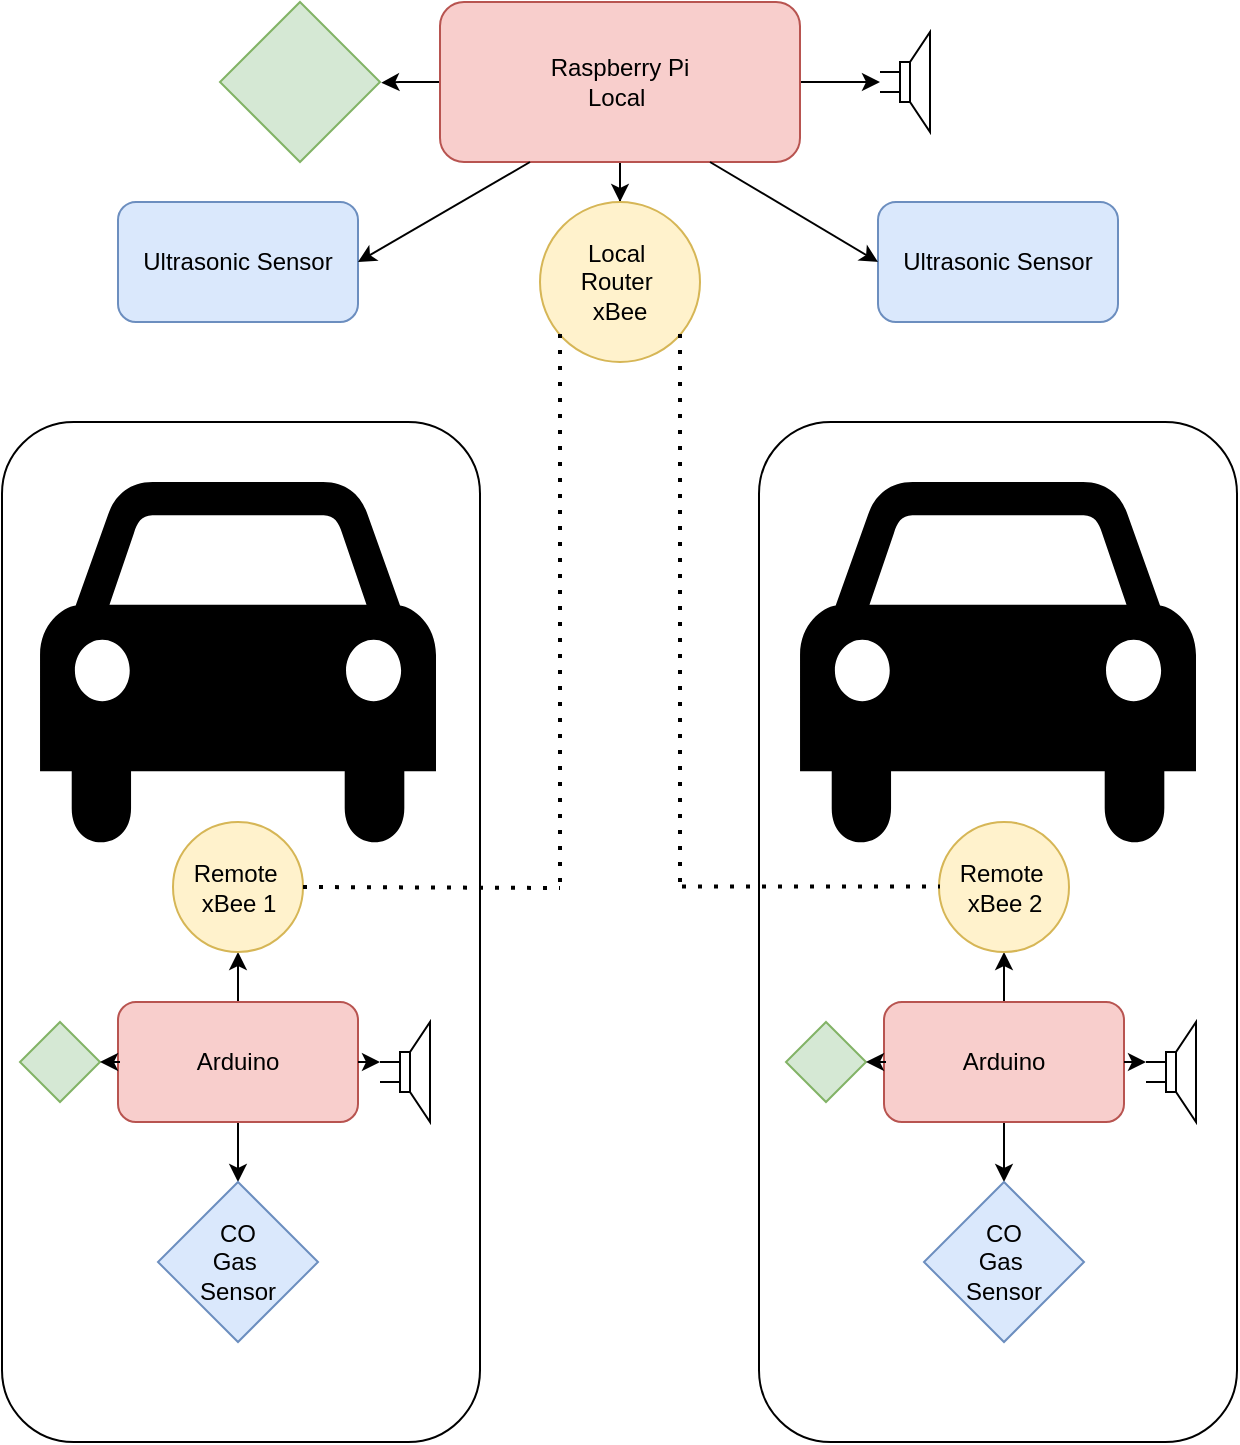 <mxfile version="21.0.6" type="device"><diagram name="Page-1" id="kDAYSi7MKwbog79OtlCC"><mxGraphModel dx="1296" dy="723" grid="1" gridSize="10" guides="1" tooltips="1" connect="1" arrows="1" fold="1" page="1" pageScale="1" pageWidth="850" pageHeight="1100" math="0" shadow="0"><root><mxCell id="0"/><mxCell id="1" parent="0"/><mxCell id="jZYqcSu5J6jHnKywaMd5-23" value="" style="rounded=1;whiteSpace=wrap;html=1;" vertex="1" parent="1"><mxGeometry x="459.5" y="450" width="239" height="510" as="geometry"/></mxCell><mxCell id="jZYqcSu5J6jHnKywaMd5-22" value="" style="rounded=1;whiteSpace=wrap;html=1;" vertex="1" parent="1"><mxGeometry x="81" y="450" width="239" height="510" as="geometry"/></mxCell><mxCell id="jZYqcSu5J6jHnKywaMd5-20" value="" style="shape=image;html=1;verticalAlign=top;verticalLabelPosition=bottom;labelBackgroundColor=#ffffff;imageAspect=0;aspect=fixed;image=https://cdn2.iconfinder.com/data/icons/essential-web-2/50/signal-wave-distribute-share-sound-128.png;rotation=90;" vertex="1" parent="1"><mxGeometry x="550" y="370" width="58" height="58" as="geometry"/></mxCell><mxCell id="jZYqcSu5J6jHnKywaMd5-19" value="" style="shape=image;html=1;verticalAlign=top;verticalLabelPosition=bottom;labelBackgroundColor=#ffffff;imageAspect=0;aspect=fixed;image=https://cdn2.iconfinder.com/data/icons/essential-web-2/50/signal-wave-distribute-share-sound-128.png;rotation=90;" vertex="1" parent="1"><mxGeometry x="170" y="370" width="58" height="58" as="geometry"/></mxCell><mxCell id="jZYqcSu5J6jHnKywaMd5-11" value="" style="rhombus;whiteSpace=wrap;html=1;fillColor=#d5e8d4;strokeColor=#82b366;" vertex="1" parent="1"><mxGeometry x="190" y="240" width="80" height="80" as="geometry"/></mxCell><mxCell id="jZYqcSu5J6jHnKywaMd5-1" value="" style="shape=mxgraph.signs.transportation.car_4;html=1;pointerEvents=1;fillColor=#000000;strokeColor=none;verticalLabelPosition=bottom;verticalAlign=top;align=center;" vertex="1" parent="1"><mxGeometry x="100" y="480" width="198" height="186" as="geometry"/></mxCell><mxCell id="jZYqcSu5J6jHnKywaMd5-2" value="" style="shape=mxgraph.signs.transportation.car_4;html=1;pointerEvents=1;fillColor=#000000;strokeColor=none;verticalLabelPosition=bottom;verticalAlign=top;align=center;" vertex="1" parent="1"><mxGeometry x="480" y="480" width="198" height="186" as="geometry"/></mxCell><mxCell id="jZYqcSu5J6jHnKywaMd5-5" value="" style="edgeStyle=orthogonalEdgeStyle;rounded=0;orthogonalLoop=1;jettySize=auto;html=1;" edge="1" parent="1" source="jZYqcSu5J6jHnKywaMd5-3" target="jZYqcSu5J6jHnKywaMd5-4"><mxGeometry relative="1" as="geometry"/></mxCell><mxCell id="jZYqcSu5J6jHnKywaMd5-12" value="" style="edgeStyle=orthogonalEdgeStyle;rounded=0;orthogonalLoop=1;jettySize=auto;html=1;entryX=1.008;entryY=0.504;entryDx=0;entryDy=0;entryPerimeter=0;" edge="1" parent="1" source="jZYqcSu5J6jHnKywaMd5-3" target="jZYqcSu5J6jHnKywaMd5-11"><mxGeometry relative="1" as="geometry"><mxPoint x="280" y="280" as="targetPoint"/></mxGeometry></mxCell><mxCell id="jZYqcSu5J6jHnKywaMd5-13" value="" style="edgeStyle=orthogonalEdgeStyle;rounded=0;orthogonalLoop=1;jettySize=auto;html=1;" edge="1" parent="1" source="jZYqcSu5J6jHnKywaMd5-3" target="jZYqcSu5J6jHnKywaMd5-6"><mxGeometry relative="1" as="geometry"/></mxCell><mxCell id="jZYqcSu5J6jHnKywaMd5-3" value="Raspberry Pi&lt;br&gt;Local&amp;nbsp;" style="rounded=1;whiteSpace=wrap;html=1;fillColor=#f8cecc;strokeColor=#b85450;" vertex="1" parent="1"><mxGeometry x="300" y="240" width="180" height="80" as="geometry"/></mxCell><mxCell id="jZYqcSu5J6jHnKywaMd5-4" value="Local&amp;nbsp;&lt;br&gt;Router&amp;nbsp;&lt;br&gt;xBee" style="ellipse;whiteSpace=wrap;html=1;aspect=fixed;fillColor=#fff2cc;strokeColor=#d6b656;" vertex="1" parent="1"><mxGeometry x="350" y="340" width="80" height="80" as="geometry"/></mxCell><mxCell id="jZYqcSu5J6jHnKywaMd5-6" value="" style="pointerEvents=1;verticalLabelPosition=bottom;shadow=0;dashed=0;align=center;html=1;verticalAlign=top;shape=mxgraph.electrical.electro-mechanical.loudspeaker;" vertex="1" parent="1"><mxGeometry x="520" y="255" width="25" height="50" as="geometry"/></mxCell><mxCell id="jZYqcSu5J6jHnKywaMd5-9" value="" style="shape=image;html=1;verticalAlign=top;verticalLabelPosition=bottom;labelBackgroundColor=#ffffff;imageAspect=0;aspect=fixed;image=https://cdn2.iconfinder.com/data/icons/electronic-13/480/6-electronic-led-icon-2-128.png" vertex="1" parent="1"><mxGeometry x="201" y="251" width="58" height="58" as="geometry"/></mxCell><mxCell id="jZYqcSu5J6jHnKywaMd5-15" value="Ultrasonic Sensor" style="rounded=1;whiteSpace=wrap;html=1;fillColor=#dae8fc;strokeColor=#6c8ebf;" vertex="1" parent="1"><mxGeometry x="139" y="340" width="120" height="60" as="geometry"/></mxCell><mxCell id="jZYqcSu5J6jHnKywaMd5-16" value="Ultrasonic Sensor" style="rounded=1;whiteSpace=wrap;html=1;fillColor=#dae8fc;strokeColor=#6c8ebf;" vertex="1" parent="1"><mxGeometry x="519" y="340" width="120" height="60" as="geometry"/></mxCell><mxCell id="jZYqcSu5J6jHnKywaMd5-17" value="" style="endArrow=classic;html=1;rounded=0;exitX=0.25;exitY=1;exitDx=0;exitDy=0;entryX=1;entryY=0.5;entryDx=0;entryDy=0;" edge="1" parent="1" source="jZYqcSu5J6jHnKywaMd5-3" target="jZYqcSu5J6jHnKywaMd5-15"><mxGeometry width="50" height="50" relative="1" as="geometry"><mxPoint x="380" y="570" as="sourcePoint"/><mxPoint x="430" y="520" as="targetPoint"/></mxGeometry></mxCell><mxCell id="jZYqcSu5J6jHnKywaMd5-18" value="" style="endArrow=classic;html=1;rounded=0;exitX=0.75;exitY=1;exitDx=0;exitDy=0;entryX=0;entryY=0.5;entryDx=0;entryDy=0;" edge="1" parent="1" source="jZYqcSu5J6jHnKywaMd5-3" target="jZYqcSu5J6jHnKywaMd5-16"><mxGeometry width="50" height="50" relative="1" as="geometry"><mxPoint x="355" y="330" as="sourcePoint"/><mxPoint x="289" y="361" as="targetPoint"/></mxGeometry></mxCell><mxCell id="jZYqcSu5J6jHnKywaMd5-26" value="" style="edgeStyle=orthogonalEdgeStyle;rounded=0;orthogonalLoop=1;jettySize=auto;html=1;" edge="1" parent="1" source="jZYqcSu5J6jHnKywaMd5-24" target="jZYqcSu5J6jHnKywaMd5-25"><mxGeometry relative="1" as="geometry"/></mxCell><mxCell id="jZYqcSu5J6jHnKywaMd5-35" value="" style="edgeStyle=orthogonalEdgeStyle;rounded=0;orthogonalLoop=1;jettySize=auto;html=1;" edge="1" parent="1" source="jZYqcSu5J6jHnKywaMd5-24" target="jZYqcSu5J6jHnKywaMd5-34"><mxGeometry relative="1" as="geometry"/></mxCell><mxCell id="jZYqcSu5J6jHnKywaMd5-24" value="Arduino" style="rounded=1;whiteSpace=wrap;html=1;fillColor=#f8cecc;strokeColor=#b85450;" vertex="1" parent="1"><mxGeometry x="139" y="740" width="120" height="60" as="geometry"/></mxCell><mxCell id="jZYqcSu5J6jHnKywaMd5-25" value="Remote&amp;nbsp;&lt;br&gt;xBee 1" style="ellipse;whiteSpace=wrap;html=1;aspect=fixed;fillColor=#fff2cc;strokeColor=#d6b656;" vertex="1" parent="1"><mxGeometry x="166.5" y="650" width="65" height="65" as="geometry"/></mxCell><mxCell id="jZYqcSu5J6jHnKywaMd5-27" value="" style="rhombus;whiteSpace=wrap;html=1;fillColor=#d5e8d4;strokeColor=#82b366;" vertex="1" parent="1"><mxGeometry x="90" y="750" width="40" height="40" as="geometry"/></mxCell><mxCell id="jZYqcSu5J6jHnKywaMd5-28" value="" style="shape=image;html=1;verticalAlign=top;verticalLabelPosition=bottom;labelBackgroundColor=#ffffff;imageAspect=0;aspect=fixed;image=https://cdn2.iconfinder.com/data/icons/electronic-13/480/6-electronic-led-icon-2-128.png" vertex="1" parent="1"><mxGeometry x="100" y="760" width="19" height="19" as="geometry"/></mxCell><mxCell id="jZYqcSu5J6jHnKywaMd5-30" value="" style="pointerEvents=1;verticalLabelPosition=bottom;shadow=0;dashed=0;align=center;html=1;verticalAlign=top;shape=mxgraph.electrical.electro-mechanical.loudspeaker;" vertex="1" parent="1"><mxGeometry x="270" y="750" width="25" height="50" as="geometry"/></mxCell><mxCell id="jZYqcSu5J6jHnKywaMd5-32" value="" style="endArrow=classic;html=1;rounded=0;exitX=1;exitY=0.5;exitDx=0;exitDy=0;entryX=0;entryY=0.4;entryDx=0;entryDy=0;entryPerimeter=0;" edge="1" parent="1" source="jZYqcSu5J6jHnKywaMd5-24" target="jZYqcSu5J6jHnKywaMd5-30"><mxGeometry width="50" height="50" relative="1" as="geometry"><mxPoint x="280" y="740" as="sourcePoint"/><mxPoint x="330" y="690" as="targetPoint"/></mxGeometry></mxCell><mxCell id="jZYqcSu5J6jHnKywaMd5-33" value="" style="endArrow=classic;html=1;rounded=0;entryX=1;entryY=0.5;entryDx=0;entryDy=0;" edge="1" parent="1" target="jZYqcSu5J6jHnKywaMd5-27"><mxGeometry width="50" height="50" relative="1" as="geometry"><mxPoint x="140" y="770" as="sourcePoint"/><mxPoint x="330" y="740" as="targetPoint"/></mxGeometry></mxCell><mxCell id="jZYqcSu5J6jHnKywaMd5-34" value="CO&lt;br&gt;Gas&amp;nbsp;&lt;br&gt;Sensor" style="rhombus;whiteSpace=wrap;html=1;fillColor=#dae8fc;strokeColor=#6c8ebf;" vertex="1" parent="1"><mxGeometry x="159" y="830" width="80" height="80" as="geometry"/></mxCell><mxCell id="jZYqcSu5J6jHnKywaMd5-36" value="" style="edgeStyle=orthogonalEdgeStyle;rounded=0;orthogonalLoop=1;jettySize=auto;html=1;" edge="1" parent="1" source="jZYqcSu5J6jHnKywaMd5-38" target="jZYqcSu5J6jHnKywaMd5-39"><mxGeometry relative="1" as="geometry"/></mxCell><mxCell id="jZYqcSu5J6jHnKywaMd5-37" value="" style="edgeStyle=orthogonalEdgeStyle;rounded=0;orthogonalLoop=1;jettySize=auto;html=1;" edge="1" parent="1" source="jZYqcSu5J6jHnKywaMd5-38" target="jZYqcSu5J6jHnKywaMd5-45"><mxGeometry relative="1" as="geometry"/></mxCell><mxCell id="jZYqcSu5J6jHnKywaMd5-38" value="Arduino" style="rounded=1;whiteSpace=wrap;html=1;fillColor=#f8cecc;strokeColor=#b85450;" vertex="1" parent="1"><mxGeometry x="522" y="740" width="120" height="60" as="geometry"/></mxCell><mxCell id="jZYqcSu5J6jHnKywaMd5-39" value="Remote&amp;nbsp;&lt;br&gt;xBee 2" style="ellipse;whiteSpace=wrap;html=1;aspect=fixed;fillColor=#fff2cc;strokeColor=#d6b656;" vertex="1" parent="1"><mxGeometry x="549.5" y="650" width="65" height="65" as="geometry"/></mxCell><mxCell id="jZYqcSu5J6jHnKywaMd5-40" value="" style="rhombus;whiteSpace=wrap;html=1;fillColor=#d5e8d4;strokeColor=#82b366;" vertex="1" parent="1"><mxGeometry x="473" y="750" width="40" height="40" as="geometry"/></mxCell><mxCell id="jZYqcSu5J6jHnKywaMd5-41" value="" style="shape=image;html=1;verticalAlign=top;verticalLabelPosition=bottom;labelBackgroundColor=#ffffff;imageAspect=0;aspect=fixed;image=https://cdn2.iconfinder.com/data/icons/electronic-13/480/6-electronic-led-icon-2-128.png" vertex="1" parent="1"><mxGeometry x="483" y="760" width="19" height="19" as="geometry"/></mxCell><mxCell id="jZYqcSu5J6jHnKywaMd5-42" value="" style="pointerEvents=1;verticalLabelPosition=bottom;shadow=0;dashed=0;align=center;html=1;verticalAlign=top;shape=mxgraph.electrical.electro-mechanical.loudspeaker;" vertex="1" parent="1"><mxGeometry x="653" y="750" width="25" height="50" as="geometry"/></mxCell><mxCell id="jZYqcSu5J6jHnKywaMd5-43" value="" style="endArrow=classic;html=1;rounded=0;exitX=1;exitY=0.5;exitDx=0;exitDy=0;entryX=0;entryY=0.4;entryDx=0;entryDy=0;entryPerimeter=0;" edge="1" parent="1" source="jZYqcSu5J6jHnKywaMd5-38" target="jZYqcSu5J6jHnKywaMd5-42"><mxGeometry width="50" height="50" relative="1" as="geometry"><mxPoint x="663" y="740" as="sourcePoint"/><mxPoint x="713" y="690" as="targetPoint"/></mxGeometry></mxCell><mxCell id="jZYqcSu5J6jHnKywaMd5-44" value="" style="endArrow=classic;html=1;rounded=0;entryX=1;entryY=0.5;entryDx=0;entryDy=0;" edge="1" parent="1" target="jZYqcSu5J6jHnKywaMd5-40"><mxGeometry width="50" height="50" relative="1" as="geometry"><mxPoint x="523" y="770" as="sourcePoint"/><mxPoint x="713" y="740" as="targetPoint"/></mxGeometry></mxCell><mxCell id="jZYqcSu5J6jHnKywaMd5-45" value="CO&lt;br&gt;Gas&amp;nbsp;&lt;br&gt;Sensor" style="rhombus;whiteSpace=wrap;html=1;fillColor=#dae8fc;strokeColor=#6c8ebf;" vertex="1" parent="1"><mxGeometry x="542" y="830" width="80" height="80" as="geometry"/></mxCell><mxCell id="jZYqcSu5J6jHnKywaMd5-46" value="" style="endArrow=none;dashed=1;html=1;dashPattern=1 3;strokeWidth=2;rounded=0;exitX=1;exitY=0.5;exitDx=0;exitDy=0;" edge="1" parent="1" source="jZYqcSu5J6jHnKywaMd5-25"><mxGeometry width="50" height="50" relative="1" as="geometry"><mxPoint x="290" y="670" as="sourcePoint"/><mxPoint x="360" y="683" as="targetPoint"/></mxGeometry></mxCell><mxCell id="jZYqcSu5J6jHnKywaMd5-48" value="" style="endArrow=none;dashed=1;html=1;dashPattern=1 3;strokeWidth=2;rounded=0;exitX=1;exitY=0.5;exitDx=0;exitDy=0;" edge="1" parent="1"><mxGeometry width="50" height="50" relative="1" as="geometry"><mxPoint x="421" y="682.24" as="sourcePoint"/><mxPoint x="550" y="682.24" as="targetPoint"/></mxGeometry></mxCell><mxCell id="jZYqcSu5J6jHnKywaMd5-49" value="" style="endArrow=none;dashed=1;html=1;dashPattern=1 3;strokeWidth=2;rounded=0;" edge="1" parent="1"><mxGeometry width="50" height="50" relative="1" as="geometry"><mxPoint x="360" y="680" as="sourcePoint"/><mxPoint x="360" y="400" as="targetPoint"/></mxGeometry></mxCell><mxCell id="jZYqcSu5J6jHnKywaMd5-52" value="" style="endArrow=none;dashed=1;html=1;dashPattern=1 3;strokeWidth=2;rounded=0;" edge="1" parent="1"><mxGeometry width="50" height="50" relative="1" as="geometry"><mxPoint x="420" y="680" as="sourcePoint"/><mxPoint x="420" y="400" as="targetPoint"/></mxGeometry></mxCell></root></mxGraphModel></diagram></mxfile>